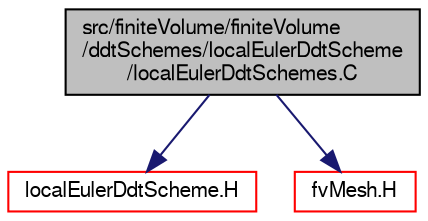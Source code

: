 digraph "src/finiteVolume/finiteVolume/ddtSchemes/localEulerDdtScheme/localEulerDdtSchemes.C"
{
  bgcolor="transparent";
  edge [fontname="FreeSans",fontsize="10",labelfontname="FreeSans",labelfontsize="10"];
  node [fontname="FreeSans",fontsize="10",shape=record];
  Node0 [label="src/finiteVolume/finiteVolume\l/ddtSchemes/localEulerDdtScheme\l/localEulerDdtSchemes.C",height=0.2,width=0.4,color="black", fillcolor="grey75", style="filled", fontcolor="black"];
  Node0 -> Node1 [color="midnightblue",fontsize="10",style="solid",fontname="FreeSans"];
  Node1 [label="localEulerDdtScheme.H",height=0.2,width=0.4,color="red",URL="$a02876.html"];
  Node0 -> Node122 [color="midnightblue",fontsize="10",style="solid",fontname="FreeSans"];
  Node122 [label="fvMesh.H",height=0.2,width=0.4,color="red",URL="$a03533.html"];
}

